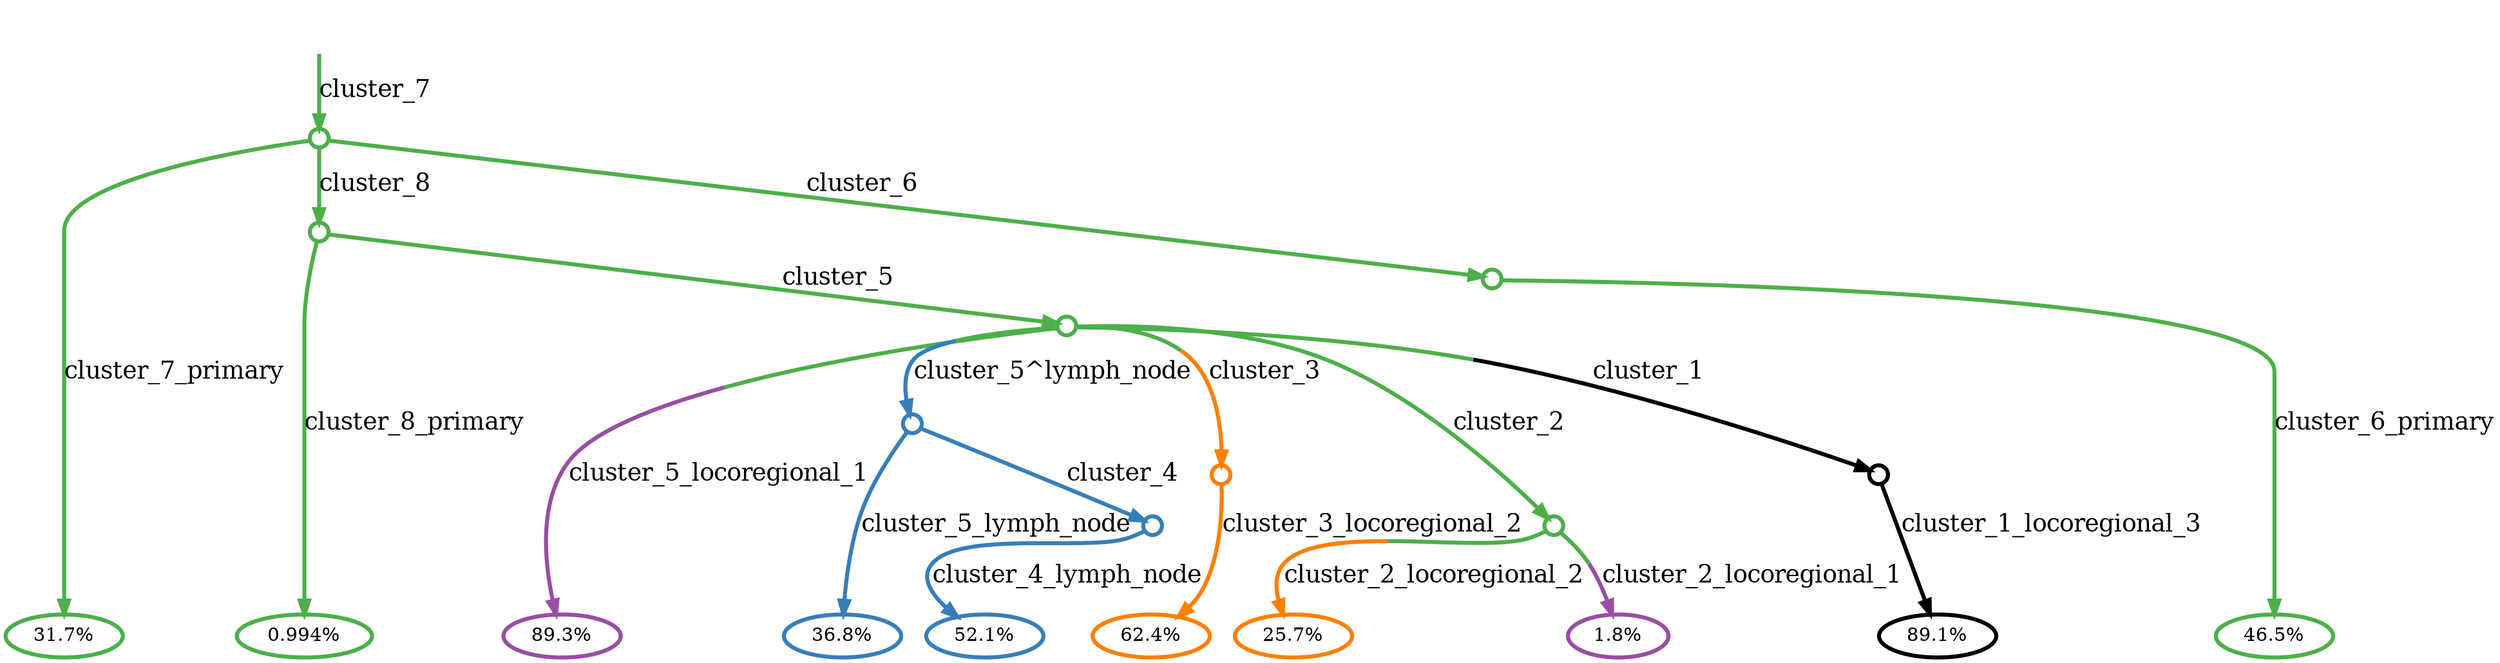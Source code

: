 digraph T {
	{
		rank=same
		17 [width=0.2,height=0.2,penwidth=3,colorscheme=set19,color=3,label="31.7%"]
		15 [width=0.2,height=0.2,penwidth=3,colorscheme=set19,color=3,label="0.994%"]
		12 [width=0.2,height=0.2,penwidth=3,colorscheme=set19,color=2,label="36.8%"]
		11 [width=0.2,height=0.2,penwidth=3,colorscheme=set19,color=4,label="89.3%"]
		9 [width=0.2,height=0.2,penwidth=3,colorscheme=set19,color=2,label="52.1%"]
		7 [width=0.2,height=0.2,penwidth=3,colorscheme=set19,color=5,label="62.4%"]
		5 [width=0.2,height=0.2,penwidth=3,colorscheme=set19,color=5,label="25.7%"]
		4 [width=0.2,height=0.2,penwidth=3,colorscheme=set19,color=4,label="1.8%"]
		2 [width=0.2,height=0.2,penwidth=3,colorscheme=set19,color=38272,label="89.1%"]
		0 [width=0.2,height=0.2,penwidth=3,colorscheme=set19,color=3,label="46.5%"]
	}
	18 [width=0.2,height=0.2,penwidth=3,colorscheme=set19,color=3,label=""]
	16 [width=0.2,height=0.2,penwidth=3,colorscheme=set19,color=3,label=""]
	14 [width=0.2,height=0.2,penwidth=3,colorscheme=set19,color=3,label=""]
	13 [width=0.2,height=0.2,penwidth=3,colorscheme=set19,color=2,label=""]
	10 [width=0.2,height=0.2,penwidth=3,colorscheme=set19,color=2,label=""]
	8 [width=0.2,height=0.2,penwidth=3,colorscheme=set19,color=5,label=""]
	6 [width=0.2,height=0.2,penwidth=3,colorscheme=set19,color=3,label=""]
	3 [width=0.2,height=0.2,penwidth=3,colorscheme=set19,color=38272,label=""]
	1 [width=0.2,height=0.2,penwidth=3,colorscheme=set19,color=3,label=""]
	inv [style="invis"]
	inv -> 18[penwidth=3,colorscheme=set19,color=3,label="cluster_7",fontsize=18]
	18 -> 17 [fontsize=18,penwidth=3,colorscheme=set19,color=3,label="cluster_7_primary"]
	18 -> 16 [fontsize=18,penwidth=3,colorscheme=set19,color=3,label="cluster_8"]
	18 -> 1 [fontsize=18,penwidth=3,colorscheme=set19,color=3,label="cluster_6"]
	16 -> 15 [fontsize=18,penwidth=3,colorscheme=set19,color=3,label="cluster_8_primary"]
	16 -> 14 [fontsize=18,penwidth=3,colorscheme=set19,color=3,label="cluster_5"]
	14 -> 13 [fontsize=18,penwidth=3,colorscheme=set19,color="3;0.5:2",label="cluster_5^lymph_node"]
	14 -> 11 [fontsize=18,penwidth=3,colorscheme=set19,color="3;0.5:4",label="cluster_5_locoregional_1"]
	14 -> 8 [fontsize=18,penwidth=3,colorscheme=set19,color="3;0.5:5",label="cluster_3"]
	14 -> 6 [fontsize=18,penwidth=3,colorscheme=set19,color=3,label="cluster_2"]
	14 -> 3 [fontsize=18,penwidth=3,colorscheme=set19,color="3;0.5:38272",label="cluster_1"]
	13 -> 12 [fontsize=18,penwidth=3,colorscheme=set19,color=2,label="cluster_5_lymph_node"]
	13 -> 10 [fontsize=18,penwidth=3,colorscheme=set19,color=2,label="cluster_4"]
	10 -> 9 [fontsize=18,penwidth=3,colorscheme=set19,color=2,label="cluster_4_lymph_node"]
	8 -> 7 [fontsize=18,penwidth=3,colorscheme=set19,color=5,label="cluster_3_locoregional_2"]
	6 -> 5 [fontsize=18,penwidth=3,colorscheme=set19,color="3;0.5:5",label="cluster_2_locoregional_2"]
	6 -> 4 [fontsize=18,penwidth=3,colorscheme=set19,color="3;0.5:4",label="cluster_2_locoregional_1"]
	3 -> 2 [fontsize=18,penwidth=3,colorscheme=set19,color=38272,label="cluster_1_locoregional_3"]
	1 -> 0 [fontsize=18,penwidth=3,colorscheme=set19,color=3,label="cluster_6_primary"]
}
